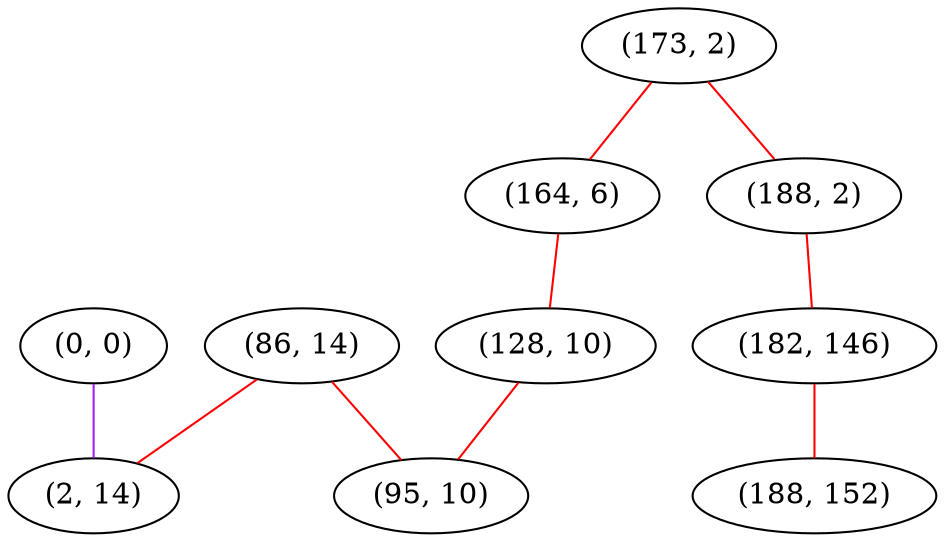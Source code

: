 graph "" {
"(0, 0)";
"(173, 2)";
"(164, 6)";
"(86, 14)";
"(188, 2)";
"(182, 146)";
"(128, 10)";
"(2, 14)";
"(95, 10)";
"(188, 152)";
"(0, 0)" -- "(2, 14)"  [color=purple, key=0, weight=4];
"(173, 2)" -- "(188, 2)"  [color=red, key=0, weight=1];
"(173, 2)" -- "(164, 6)"  [color=red, key=0, weight=1];
"(164, 6)" -- "(128, 10)"  [color=red, key=0, weight=1];
"(86, 14)" -- "(2, 14)"  [color=red, key=0, weight=1];
"(86, 14)" -- "(95, 10)"  [color=red, key=0, weight=1];
"(188, 2)" -- "(182, 146)"  [color=red, key=0, weight=1];
"(182, 146)" -- "(188, 152)"  [color=red, key=0, weight=1];
"(128, 10)" -- "(95, 10)"  [color=red, key=0, weight=1];
}
